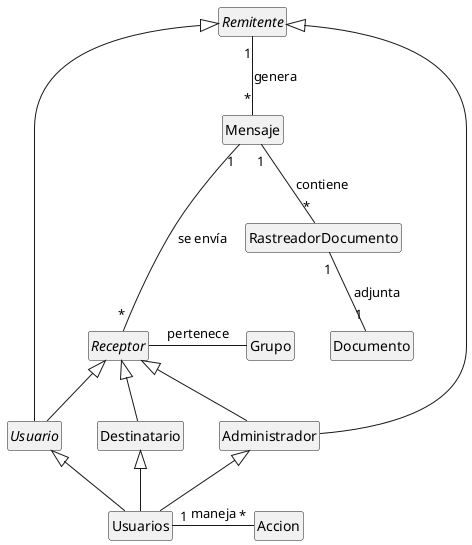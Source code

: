 @startuml
hide empty members
hide circle

abstract Remitente

class Accion

abstract Usuario

class Accion

class Mensaje

class RastreadorDocumento

abstract Receptor

class Destinatario

class Administrador

class Grupo

class Documento

Usuarios -u-|> Administrador
Usuarios -u-|> Usuario
Usuarios -u-|> Destinatario

Remitente <|-- Administrador
Remitente <|----- Usuario

Receptor <|-- Destinatario
Receptor <|-- Usuario
Receptor <|-- Administrador

Receptor -r- Grupo : pertenece

Usuarios "1"-r-"*" Accion : maneja

Remitente "1"--"*" Mensaje : genera

Mensaje  "1"--"*" RastreadorDocumento : contiene

Mensaje  "1"-r-"*" Receptor : se envía

RastreadorDocumento "1"--"1" Documento: adjunta
@enduml